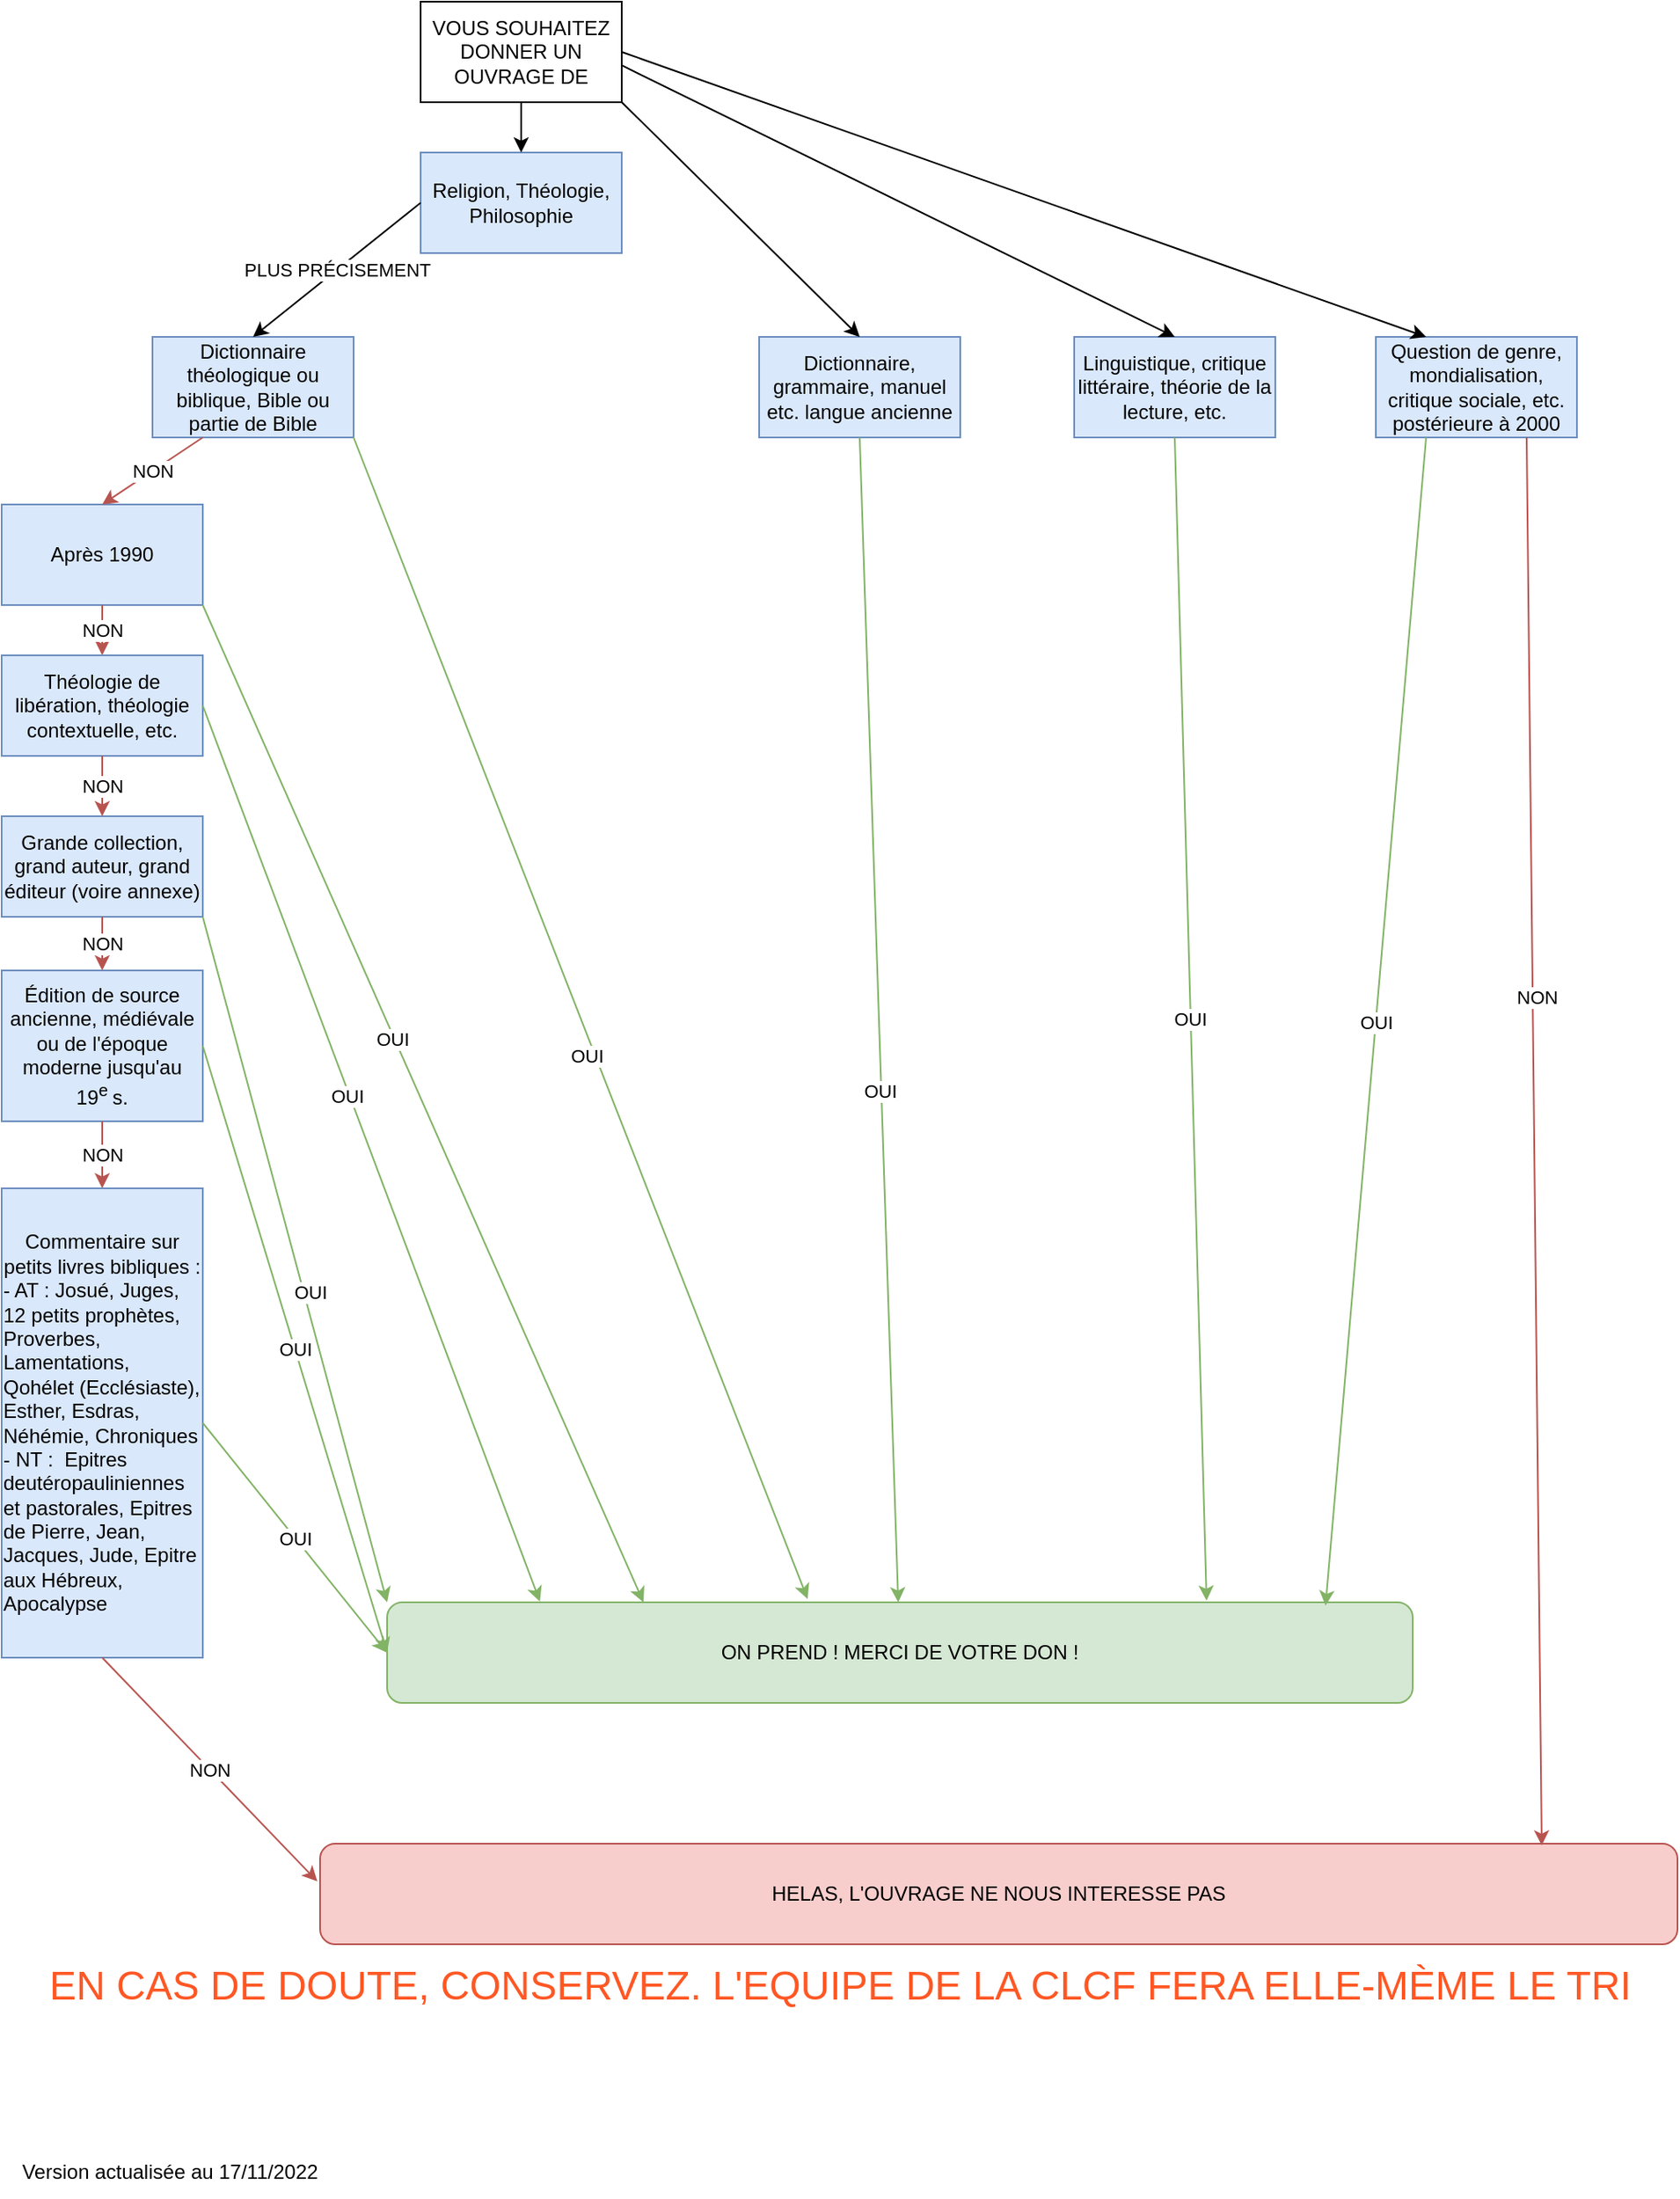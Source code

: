 <mxfile version="20.3.0" type="device"><diagram id="FwwWIhmxHDIb-p1l-208" name="Page-1"><mxGraphModel dx="1102" dy="1867" grid="1" gridSize="10" guides="1" tooltips="1" connect="1" arrows="1" fold="1" page="1" pageScale="1" pageWidth="827" pageHeight="1169" math="0" shadow="0"><root><mxCell id="0"/><mxCell id="1" parent="0"/><mxCell id="Mtx2pcMWSbYzW4zrzwhU-7" value="&lt;font color=&quot;#ff5724&quot; style=&quot;font-size: 24px;&quot;&gt;EN CAS DE DOUTE, CONSERVEZ. L'EQUIPE DE LA CLCF FERA ELLE-MÈME LE TRI&lt;/font&gt;" style="text;html=1;resizable=0;autosize=1;align=center;verticalAlign=middle;points=[];fillColor=none;strokeColor=none;rounded=0;" parent="1" vertex="1"><mxGeometry x="75" y="1004" width="970" height="40" as="geometry"/></mxCell><mxCell id="Hj8yWjVZ768CJaZtCKZp-1" value="Religion, Théologie, Philosophie" style="rounded=0;whiteSpace=wrap;html=1;fillColor=#dae8fc;strokeColor=#6c8ebf;" parent="1" vertex="1"><mxGeometry x="310" y="-70" width="120" height="60" as="geometry"/></mxCell><mxCell id="K8W7c9i2LGNq1Aknsya9-3" value="Dictionnaire, grammaire, manuel etc. langue ancienne" style="rounded=0;whiteSpace=wrap;html=1;fillColor=#dae8fc;strokeColor=#6c8ebf;" parent="1" vertex="1"><mxGeometry x="512" y="40" width="120" height="60" as="geometry"/></mxCell><mxCell id="K8W7c9i2LGNq1Aknsya9-4" value="ON PREND ! MERCI DE VOTRE DON !" style="rounded=1;whiteSpace=wrap;html=1;fillColor=#d5e8d4;strokeColor=#82b366;" parent="1" vertex="1"><mxGeometry x="290" y="795" width="612" height="60" as="geometry"/></mxCell><mxCell id="K8W7c9i2LGNq1Aknsya9-5" value="" style="endArrow=classic;html=1;rounded=0;exitX=0.5;exitY=1;exitDx=0;exitDy=0;fillColor=#d5e8d4;strokeColor=#82b366;" parent="1" source="K8W7c9i2LGNq1Aknsya9-3" target="K8W7c9i2LGNq1Aknsya9-4" edge="1"><mxGeometry width="50" height="50" relative="1" as="geometry"><mxPoint x="390" y="280" as="sourcePoint"/><mxPoint x="440" y="230" as="targetPoint"/></mxGeometry></mxCell><mxCell id="K8W7c9i2LGNq1Aknsya9-6" value="OUI" style="edgeLabel;html=1;align=center;verticalAlign=middle;resizable=0;points=[];" parent="K8W7c9i2LGNq1Aknsya9-5" vertex="1" connectable="0"><mxGeometry x="0.122" y="-2" relative="1" as="geometry"><mxPoint x="1" as="offset"/></mxGeometry></mxCell><mxCell id="K8W7c9i2LGNq1Aknsya9-8" value="Dictionnaire théologique ou biblique, Bible ou partie de Bible" style="rounded=0;whiteSpace=wrap;html=1;fillColor=#dae8fc;strokeColor=#6c8ebf;" parent="1" vertex="1"><mxGeometry x="150" y="40" width="120" height="60" as="geometry"/></mxCell><mxCell id="K8W7c9i2LGNq1Aknsya9-9" value="" style="endArrow=classic;html=1;rounded=0;entryX=0.41;entryY=-0.033;entryDx=0;entryDy=0;entryPerimeter=0;exitX=1;exitY=1;exitDx=0;exitDy=0;fillColor=#d5e8d4;strokeColor=#82b366;" parent="1" source="K8W7c9i2LGNq1Aknsya9-8" target="K8W7c9i2LGNq1Aknsya9-4" edge="1"><mxGeometry width="50" height="50" relative="1" as="geometry"><mxPoint x="390" y="280" as="sourcePoint"/><mxPoint x="440" y="230" as="targetPoint"/></mxGeometry></mxCell><mxCell id="K8W7c9i2LGNq1Aknsya9-10" value="OUI" style="edgeLabel;html=1;align=center;verticalAlign=middle;resizable=0;points=[];" parent="K8W7c9i2LGNq1Aknsya9-9" vertex="1" connectable="0"><mxGeometry x="0.058" y="-5" relative="1" as="geometry"><mxPoint as="offset"/></mxGeometry></mxCell><mxCell id="K8W7c9i2LGNq1Aknsya9-21" style="edgeStyle=orthogonalEdgeStyle;rounded=0;orthogonalLoop=1;jettySize=auto;html=1;exitX=0.5;exitY=1;exitDx=0;exitDy=0;" parent="1" source="K8W7c9i2LGNq1Aknsya9-11" edge="1"><mxGeometry relative="1" as="geometry"><mxPoint x="120" y="170" as="targetPoint"/></mxGeometry></mxCell><mxCell id="K8W7c9i2LGNq1Aknsya9-11" value="Après 1990" style="rounded=0;whiteSpace=wrap;html=1;fillColor=#dae8fc;strokeColor=#6c8ebf;" parent="1" vertex="1"><mxGeometry x="60" y="140" width="120" height="60" as="geometry"/></mxCell><mxCell id="K8W7c9i2LGNq1Aknsya9-13" value="NON" style="endArrow=classic;html=1;rounded=0;entryX=0.5;entryY=0;entryDx=0;entryDy=0;exitX=0.25;exitY=1;exitDx=0;exitDy=0;fillColor=#f8cecc;strokeColor=#b85450;" parent="1" source="K8W7c9i2LGNq1Aknsya9-8" target="K8W7c9i2LGNq1Aknsya9-11" edge="1"><mxGeometry width="50" height="50" relative="1" as="geometry"><mxPoint x="20" y="170" as="sourcePoint"/><mxPoint x="70" y="120" as="targetPoint"/></mxGeometry></mxCell><mxCell id="K8W7c9i2LGNq1Aknsya9-14" value="" style="endArrow=classic;html=1;rounded=0;exitX=1;exitY=1;exitDx=0;exitDy=0;entryX=0.25;entryY=0;entryDx=0;entryDy=0;fillColor=#d5e8d4;strokeColor=#82b366;" parent="1" source="K8W7c9i2LGNq1Aknsya9-11" target="K8W7c9i2LGNq1Aknsya9-4" edge="1"><mxGeometry width="50" height="50" relative="1" as="geometry"><mxPoint x="60" y="385" as="sourcePoint"/><mxPoint x="110" y="335" as="targetPoint"/></mxGeometry></mxCell><mxCell id="K8W7c9i2LGNq1Aknsya9-15" value="OUI" style="edgeLabel;html=1;align=center;verticalAlign=middle;resizable=0;points=[];" parent="K8W7c9i2LGNq1Aknsya9-14" vertex="1" connectable="0"><mxGeometry x="-0.134" y="-1" relative="1" as="geometry"><mxPoint y="1" as="offset"/></mxGeometry></mxCell><mxCell id="K8W7c9i2LGNq1Aknsya9-16" value="Grande collection, grand auteur, grand éditeur (voire annexe)" style="rounded=0;whiteSpace=wrap;html=1;fillColor=#dae8fc;strokeColor=#6c8ebf;" parent="1" vertex="1"><mxGeometry x="60" y="326" width="120" height="60" as="geometry"/></mxCell><mxCell id="K8W7c9i2LGNq1Aknsya9-17" value="" style="endArrow=classic;html=1;rounded=0;entryX=0;entryY=0;entryDx=0;entryDy=0;exitX=1;exitY=1;exitDx=0;exitDy=0;fillColor=#d5e8d4;strokeColor=#82b366;" parent="1" source="K8W7c9i2LGNq1Aknsya9-16" target="K8W7c9i2LGNq1Aknsya9-4" edge="1"><mxGeometry width="50" height="50" relative="1" as="geometry"><mxPoint x="390" y="280" as="sourcePoint"/><mxPoint x="440" y="230" as="targetPoint"/></mxGeometry></mxCell><mxCell id="K8W7c9i2LGNq1Aknsya9-18" value="OUI" style="edgeLabel;html=1;align=center;verticalAlign=middle;resizable=0;points=[];" parent="K8W7c9i2LGNq1Aknsya9-17" vertex="1" connectable="0"><mxGeometry x="0.1" y="3" relative="1" as="geometry"><mxPoint as="offset"/></mxGeometry></mxCell><mxCell id="K8W7c9i2LGNq1Aknsya9-19" value="NON" style="endArrow=classic;html=1;rounded=0;entryX=0.5;entryY=0;entryDx=0;entryDy=0;fillColor=#f8cecc;strokeColor=#b85450;" parent="1" source="K8W7c9i2LGNq1Aknsya9-11" target="yFgqf5tqS02XA0yoc8Nl-39" edge="1"><mxGeometry width="50" height="50" relative="1" as="geometry"><mxPoint x="390" y="280" as="sourcePoint"/><mxPoint x="440" y="230" as="targetPoint"/></mxGeometry></mxCell><mxCell id="K8W7c9i2LGNq1Aknsya9-22" value="Édition de source ancienne, médiévale ou de l'époque moderne jusqu'au 19&lt;sup&gt;e&amp;nbsp;&lt;/sup&gt;s. " style="rounded=0;whiteSpace=wrap;html=1;fillColor=#dae8fc;strokeColor=#6c8ebf;" parent="1" vertex="1"><mxGeometry x="60" y="418" width="120" height="90" as="geometry"/></mxCell><mxCell id="K8W7c9i2LGNq1Aknsya9-23" value="NON" style="endArrow=classic;html=1;rounded=0;entryX=0.5;entryY=0;entryDx=0;entryDy=0;exitX=0.5;exitY=1;exitDx=0;exitDy=0;fillColor=#f8cecc;strokeColor=#b85450;" parent="1" source="K8W7c9i2LGNq1Aknsya9-16" target="K8W7c9i2LGNq1Aknsya9-22" edge="1"><mxGeometry width="50" height="50" relative="1" as="geometry"><mxPoint x="390" y="320" as="sourcePoint"/><mxPoint x="440" y="270" as="targetPoint"/></mxGeometry></mxCell><mxCell id="K8W7c9i2LGNq1Aknsya9-24" value="OUI" style="endArrow=classic;html=1;rounded=0;entryX=0;entryY=0.5;entryDx=0;entryDy=0;exitX=1;exitY=0.5;exitDx=0;exitDy=0;fillColor=#d5e8d4;strokeColor=#82b366;" parent="1" source="K8W7c9i2LGNq1Aknsya9-22" target="K8W7c9i2LGNq1Aknsya9-4" edge="1"><mxGeometry width="50" height="50" relative="1" as="geometry"><mxPoint x="390" y="320" as="sourcePoint"/><mxPoint x="440" y="270" as="targetPoint"/></mxGeometry></mxCell><mxCell id="K8W7c9i2LGNq1Aknsya9-25" value="HELAS, L'OUVRAGE NE NOUS INTERESSE PAS" style="rounded=1;whiteSpace=wrap;html=1;fillColor=#f8cecc;strokeColor=#b85450;" parent="1" vertex="1"><mxGeometry x="250" y="939" width="810" height="60" as="geometry"/></mxCell><mxCell id="K8W7c9i2LGNq1Aknsya9-26" value="NON" style="endArrow=classic;html=1;rounded=0;entryX=0.5;entryY=0;entryDx=0;entryDy=0;exitX=0.5;exitY=1;exitDx=0;exitDy=0;fillColor=#f8cecc;strokeColor=#b85450;" parent="1" source="K8W7c9i2LGNq1Aknsya9-22" target="Mtx2pcMWSbYzW4zrzwhU-1" edge="1"><mxGeometry width="50" height="50" relative="1" as="geometry"><mxPoint x="400" y="460" as="sourcePoint"/><mxPoint x="450" y="410" as="targetPoint"/></mxGeometry></mxCell><mxCell id="K8W7c9i2LGNq1Aknsya9-27" value="Linguistique, critique littéraire, théorie de la lecture, etc." style="rounded=0;whiteSpace=wrap;html=1;fillColor=#dae8fc;strokeColor=#6c8ebf;" parent="1" vertex="1"><mxGeometry x="700" y="40" width="120" height="60" as="geometry"/></mxCell><mxCell id="K8W7c9i2LGNq1Aknsya9-30" value="OUI" style="endArrow=classic;html=1;rounded=0;entryX=0.799;entryY=-0.017;entryDx=0;entryDy=0;entryPerimeter=0;exitX=0.5;exitY=1;exitDx=0;exitDy=0;fillColor=#d5e8d4;strokeColor=#82b366;" parent="1" source="K8W7c9i2LGNq1Aknsya9-27" target="K8W7c9i2LGNq1Aknsya9-4" edge="1"><mxGeometry width="50" height="50" relative="1" as="geometry"><mxPoint x="540" y="290" as="sourcePoint"/><mxPoint x="590" y="240" as="targetPoint"/></mxGeometry></mxCell><mxCell id="K8W7c9i2LGNq1Aknsya9-31" value="Question de genre, mondialisation, critique sociale, etc. postérieure à 2000" style="rounded=0;whiteSpace=wrap;html=1;fillColor=#dae8fc;strokeColor=#6c8ebf;" parent="1" vertex="1"><mxGeometry x="880" y="40" width="120" height="60" as="geometry"/></mxCell><mxCell id="K8W7c9i2LGNq1Aknsya9-33" value="OUI" style="endArrow=classic;html=1;rounded=0;exitX=0.25;exitY=1;exitDx=0;exitDy=0;entryX=0.915;entryY=0.033;entryDx=0;entryDy=0;entryPerimeter=0;fillColor=#d5e8d4;strokeColor=#82b366;" parent="1" source="K8W7c9i2LGNq1Aknsya9-31" target="K8W7c9i2LGNq1Aknsya9-4" edge="1"><mxGeometry width="50" height="50" relative="1" as="geometry"><mxPoint x="540" y="260" as="sourcePoint"/><mxPoint x="590" y="210" as="targetPoint"/></mxGeometry></mxCell><mxCell id="K8W7c9i2LGNq1Aknsya9-34" value="" style="endArrow=classic;html=1;rounded=0;entryX=0.9;entryY=0.017;entryDx=0;entryDy=0;entryPerimeter=0;exitX=0.75;exitY=1;exitDx=0;exitDy=0;fillColor=#f8cecc;strokeColor=#b85450;" parent="1" source="K8W7c9i2LGNq1Aknsya9-31" target="K8W7c9i2LGNq1Aknsya9-25" edge="1"><mxGeometry width="50" height="50" relative="1" as="geometry"><mxPoint x="540" y="350" as="sourcePoint"/><mxPoint x="590" y="300" as="targetPoint"/></mxGeometry></mxCell><mxCell id="K8W7c9i2LGNq1Aknsya9-35" value="NON" style="edgeLabel;html=1;align=center;verticalAlign=middle;resizable=0;points=[];" parent="K8W7c9i2LGNq1Aknsya9-34" vertex="1" connectable="0"><mxGeometry x="-0.206" y="2" relative="1" as="geometry"><mxPoint as="offset"/></mxGeometry></mxCell><mxCell id="K8W7c9i2LGNq1Aknsya9-36" value="VOUS SOUHAITEZ DONNER UN OUVRAGE DE" style="rounded=0;whiteSpace=wrap;html=1;" parent="1" vertex="1"><mxGeometry x="310" y="-160" width="120" height="60" as="geometry"/></mxCell><mxCell id="K8W7c9i2LGNq1Aknsya9-37" value="" style="endArrow=classic;html=1;rounded=0;entryX=0.5;entryY=0;entryDx=0;entryDy=0;exitX=0.5;exitY=1;exitDx=0;exitDy=0;" parent="1" source="K8W7c9i2LGNq1Aknsya9-36" target="Hj8yWjVZ768CJaZtCKZp-1" edge="1"><mxGeometry width="50" height="50" relative="1" as="geometry"><mxPoint x="540" y="110" as="sourcePoint"/><mxPoint x="590" y="60" as="targetPoint"/></mxGeometry></mxCell><mxCell id="K8W7c9i2LGNq1Aknsya9-40" value="PLUS PRÉCISEMENT" style="endArrow=classic;html=1;rounded=0;exitX=0;exitY=0.5;exitDx=0;exitDy=0;entryX=0.5;entryY=0;entryDx=0;entryDy=0;" parent="1" source="Hj8yWjVZ768CJaZtCKZp-1" target="K8W7c9i2LGNq1Aknsya9-8" edge="1"><mxGeometry width="50" height="50" relative="1" as="geometry"><mxPoint x="540" y="170" as="sourcePoint"/><mxPoint x="250" y="10" as="targetPoint"/></mxGeometry></mxCell><mxCell id="K8W7c9i2LGNq1Aknsya9-41" value="" style="endArrow=classic;html=1;rounded=0;entryX=0.5;entryY=0;entryDx=0;entryDy=0;exitX=1;exitY=1;exitDx=0;exitDy=0;" parent="1" source="K8W7c9i2LGNq1Aknsya9-36" target="K8W7c9i2LGNq1Aknsya9-3" edge="1"><mxGeometry width="50" height="50" relative="1" as="geometry"><mxPoint x="540" y="100" as="sourcePoint"/><mxPoint x="590" y="50" as="targetPoint"/></mxGeometry></mxCell><mxCell id="K8W7c9i2LGNq1Aknsya9-42" value="" style="endArrow=classic;html=1;rounded=0;entryX=0.5;entryY=0;entryDx=0;entryDy=0;exitX=1;exitY=0.633;exitDx=0;exitDy=0;exitPerimeter=0;" parent="1" source="K8W7c9i2LGNq1Aknsya9-36" target="K8W7c9i2LGNq1Aknsya9-27" edge="1"><mxGeometry width="50" height="50" relative="1" as="geometry"><mxPoint x="550" y="100" as="sourcePoint"/><mxPoint x="600" y="50" as="targetPoint"/></mxGeometry></mxCell><mxCell id="K8W7c9i2LGNq1Aknsya9-45" value="" style="endArrow=classic;html=1;rounded=0;entryX=0.25;entryY=0;entryDx=0;entryDy=0;exitX=1;exitY=0.5;exitDx=0;exitDy=0;" parent="1" source="K8W7c9i2LGNq1Aknsya9-36" target="K8W7c9i2LGNq1Aknsya9-31" edge="1"><mxGeometry width="50" height="50" relative="1" as="geometry"><mxPoint x="550" y="100" as="sourcePoint"/><mxPoint x="600" y="50" as="targetPoint"/></mxGeometry></mxCell><mxCell id="Mtx2pcMWSbYzW4zrzwhU-1" value="Commentaire sur petits livres bibliques :&lt;br&gt;&lt;div style=&quot;text-align: left;&quot;&gt;&lt;span style=&quot;background-color: initial;&quot;&gt;- AT : Josué, Juges, 12 petits prophètes, Proverbes, Lamentations, Qohélet (Ecclésiaste), Esther, Esdras, Néhémie, Chroniques&lt;/span&gt;&lt;/div&gt;&lt;div style=&quot;text-align: left;&quot;&gt;&lt;span style=&quot;background-color: initial;&quot;&gt;- NT :&amp;nbsp; Epitres deutéropauliniennes et pastorales, Epitres de Pierre, Jean, Jacques, Jude, Epitre aux Hébreux, Apocalypse&amp;nbsp;&lt;/span&gt;&lt;/div&gt;" style="rounded=0;whiteSpace=wrap;html=1;fillColor=#dae8fc;strokeColor=#6c8ebf;" parent="1" vertex="1"><mxGeometry x="60" y="548" width="120" height="280" as="geometry"/></mxCell><mxCell id="Mtx2pcMWSbYzW4zrzwhU-3" value="OUI" style="endArrow=classic;html=1;rounded=0;entryX=0;entryY=0.5;entryDx=0;entryDy=0;exitX=1;exitY=0.5;exitDx=0;exitDy=0;fillColor=#d5e8d4;strokeColor=#82b366;" parent="1" source="Mtx2pcMWSbYzW4zrzwhU-1" target="K8W7c9i2LGNq1Aknsya9-4" edge="1"><mxGeometry width="50" height="50" relative="1" as="geometry"><mxPoint x="540" y="280" as="sourcePoint"/><mxPoint x="590" y="230" as="targetPoint"/></mxGeometry></mxCell><mxCell id="Mtx2pcMWSbYzW4zrzwhU-5" value="NON" style="endArrow=classic;html=1;rounded=0;entryX=-0.002;entryY=0.375;entryDx=0;entryDy=0;entryPerimeter=0;exitX=0.5;exitY=1;exitDx=0;exitDy=0;fillColor=#f8cecc;strokeColor=#b85450;" parent="1" source="Mtx2pcMWSbYzW4zrzwhU-1" target="K8W7c9i2LGNq1Aknsya9-25" edge="1"><mxGeometry width="50" height="50" relative="1" as="geometry"><mxPoint x="540" y="280" as="sourcePoint"/><mxPoint x="590" y="230" as="targetPoint"/></mxGeometry></mxCell><mxCell id="yFgqf5tqS02XA0yoc8Nl-39" value="Théologie de libération, théologie contextuelle, etc." style="rounded=0;whiteSpace=wrap;html=1;fillColor=#dae8fc;strokeColor=#6c8ebf;" parent="1" vertex="1"><mxGeometry x="60" y="230" width="120" height="60" as="geometry"/></mxCell><mxCell id="yFgqf5tqS02XA0yoc8Nl-40" value="NON" style="endArrow=classic;html=1;rounded=0;entryX=0.5;entryY=0;entryDx=0;entryDy=0;fillColor=#f8cecc;strokeColor=#b85450;exitX=0.5;exitY=1;exitDx=0;exitDy=0;" parent="1" source="yFgqf5tqS02XA0yoc8Nl-39" target="K8W7c9i2LGNq1Aknsya9-16" edge="1"><mxGeometry width="50" height="50" relative="1" as="geometry"><mxPoint x="130" y="211" as="sourcePoint"/><mxPoint x="130" y="241" as="targetPoint"/></mxGeometry></mxCell><mxCell id="yFgqf5tqS02XA0yoc8Nl-41" value="" style="endArrow=classic;html=1;rounded=0;exitX=1;exitY=0.5;exitDx=0;exitDy=0;fillColor=#d5e8d4;strokeColor=#82b366;entryX=0.149;entryY=-0.008;entryDx=0;entryDy=0;entryPerimeter=0;" parent="1" source="yFgqf5tqS02XA0yoc8Nl-39" target="K8W7c9i2LGNq1Aknsya9-4" edge="1"><mxGeometry width="50" height="50" relative="1" as="geometry"><mxPoint x="190" y="210" as="sourcePoint"/><mxPoint x="400" y="790" as="targetPoint"/></mxGeometry></mxCell><mxCell id="yFgqf5tqS02XA0yoc8Nl-42" value="OUI" style="edgeLabel;html=1;align=center;verticalAlign=middle;resizable=0;points=[];" parent="yFgqf5tqS02XA0yoc8Nl-41" vertex="1" connectable="0"><mxGeometry x="-0.134" y="-1" relative="1" as="geometry"><mxPoint y="1" as="offset"/></mxGeometry></mxCell><mxCell id="yFgqf5tqS02XA0yoc8Nl-44" value="Version actualisée au 17/11/2022" style="text;html=1;resizable=0;autosize=1;align=center;verticalAlign=middle;points=[];fillColor=none;strokeColor=none;rounded=0;" parent="1" vertex="1"><mxGeometry x="60" y="1120" width="200" height="30" as="geometry"/></mxCell></root></mxGraphModel></diagram></mxfile>
